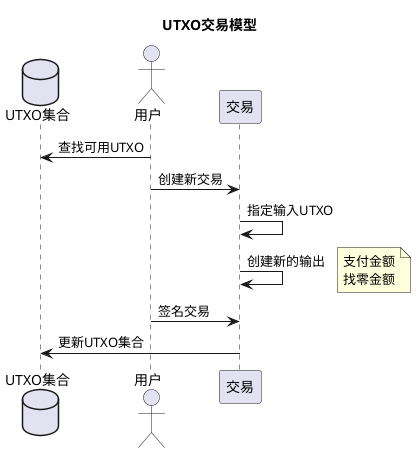 @startuml utxo
title UTXO交易模型

database "UTXO集合" as UTXO
actor "用户" as User
participant "交易" as Tx

User -> UTXO: 查找可用UTXO
User -> Tx: 创建新交易
Tx -> Tx: 指定输入UTXO
Tx -> Tx: 创建新的输出
note right: 支付金额\n找零金额
User -> Tx: 签名交易
Tx -> UTXO: 更新UTXO集合

@enduml 